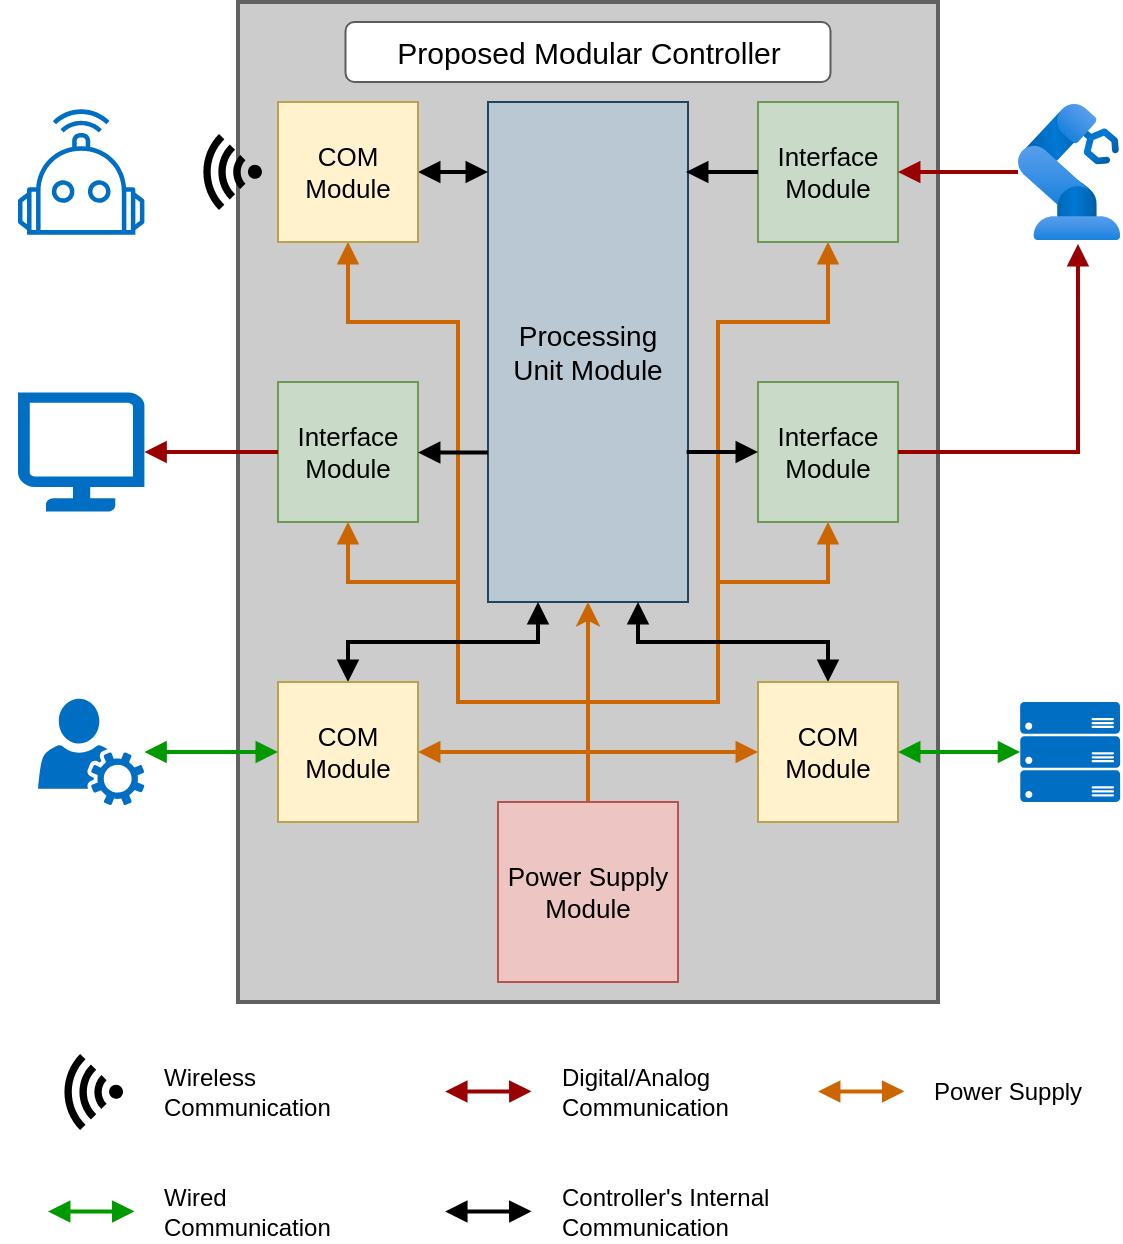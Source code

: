 <mxfile version="24.7.16">
  <diagram name="Page-1" id="knQnlQKxn2LO8gyCmNuh">
    <mxGraphModel dx="1247" dy="642" grid="0" gridSize="10" guides="1" tooltips="1" connect="1" arrows="1" fold="1" page="1" pageScale="1" pageWidth="850" pageHeight="1100" math="0" shadow="0">
      <root>
        <mxCell id="0" />
        <mxCell id="1" parent="0" />
        <mxCell id="wDW_D3Paap-r5LXoeVgV-3" value="" style="rounded=0;whiteSpace=wrap;html=1;fillColor=#CCCCCC;strokeColor=#616161;strokeWidth=2;" vertex="1" parent="1">
          <mxGeometry x="160" y="90" width="350" height="500" as="geometry" />
        </mxCell>
        <mxCell id="wDW_D3Paap-r5LXoeVgV-4" value="Processing Unit Module" style="rounded=0;whiteSpace=wrap;html=1;fillColor=#bac8d3;strokeColor=#23445d;fontSize=14;" vertex="1" parent="1">
          <mxGeometry x="285" y="140" width="100" height="250" as="geometry" />
        </mxCell>
        <mxCell id="wDW_D3Paap-r5LXoeVgV-32" style="edgeStyle=orthogonalEdgeStyle;rounded=0;orthogonalLoop=1;jettySize=auto;html=1;exitX=1;exitY=0.5;exitDx=0;exitDy=0;endArrow=block;endFill=1;startArrow=block;startFill=1;strokeWidth=2;" edge="1" parent="1" source="wDW_D3Paap-r5LXoeVgV-5">
          <mxGeometry relative="1" as="geometry">
            <mxPoint x="285" y="175" as="targetPoint" />
            <Array as="points">
              <mxPoint x="285" y="175" />
            </Array>
          </mxGeometry>
        </mxCell>
        <mxCell id="wDW_D3Paap-r5LXoeVgV-34" style="edgeStyle=orthogonalEdgeStyle;rounded=0;orthogonalLoop=1;jettySize=auto;html=1;exitX=0.5;exitY=1;exitDx=0;exitDy=0;endArrow=none;endFill=0;startArrow=block;startFill=1;strokeColor=#CC6600;strokeWidth=2;" edge="1" parent="1" source="wDW_D3Paap-r5LXoeVgV-5">
          <mxGeometry relative="1" as="geometry">
            <mxPoint x="270" y="380" as="targetPoint" />
            <Array as="points">
              <mxPoint x="215" y="250" />
              <mxPoint x="270" y="250" />
            </Array>
          </mxGeometry>
        </mxCell>
        <mxCell id="wDW_D3Paap-r5LXoeVgV-5" value="COM Module" style="rounded=0;whiteSpace=wrap;html=1;fillColor=#fff2cc;strokeColor=#BDA04C;fontSize=13;" vertex="1" parent="1">
          <mxGeometry x="180" y="140" width="70" height="70" as="geometry" />
        </mxCell>
        <mxCell id="wDW_D3Paap-r5LXoeVgV-15" value="Interface Module" style="rounded=0;whiteSpace=wrap;html=1;fillColor=#C9DBC8;strokeColor=#6F9957;fontSize=13;" vertex="1" parent="1">
          <mxGeometry x="180" y="280" width="70" height="70" as="geometry" />
        </mxCell>
        <mxCell id="wDW_D3Paap-r5LXoeVgV-35" style="edgeStyle=orthogonalEdgeStyle;rounded=0;orthogonalLoop=1;jettySize=auto;html=1;exitX=0.5;exitY=1;exitDx=0;exitDy=0;endArrow=none;endFill=0;startArrow=block;startFill=1;strokeColor=#CC6600;strokeWidth=2;" edge="1" parent="1" source="wDW_D3Paap-r5LXoeVgV-18">
          <mxGeometry relative="1" as="geometry">
            <mxPoint x="400" y="380" as="targetPoint" />
            <Array as="points">
              <mxPoint x="455" y="250" />
              <mxPoint x="400" y="250" />
            </Array>
          </mxGeometry>
        </mxCell>
        <mxCell id="wDW_D3Paap-r5LXoeVgV-18" value="Interface Module" style="rounded=0;whiteSpace=wrap;html=1;fillColor=#C9DBC8;strokeColor=#6F9957;fontSize=13;" vertex="1" parent="1">
          <mxGeometry x="420" y="140" width="70" height="70" as="geometry" />
        </mxCell>
        <mxCell id="wDW_D3Paap-r5LXoeVgV-33" style="edgeStyle=orthogonalEdgeStyle;rounded=0;orthogonalLoop=1;jettySize=auto;html=1;exitX=0.5;exitY=1;exitDx=0;exitDy=0;entryX=0.5;entryY=1;entryDx=0;entryDy=0;startArrow=block;startFill=1;endArrow=block;endFill=1;strokeColor=#CC6600;strokeWidth=2;" edge="1" parent="1" source="wDW_D3Paap-r5LXoeVgV-19" target="wDW_D3Paap-r5LXoeVgV-15">
          <mxGeometry relative="1" as="geometry">
            <Array as="points">
              <mxPoint x="455" y="380" />
              <mxPoint x="400" y="380" />
              <mxPoint x="400" y="440" />
              <mxPoint x="270" y="440" />
              <mxPoint x="270" y="380" />
              <mxPoint x="215" y="380" />
            </Array>
          </mxGeometry>
        </mxCell>
        <mxCell id="wDW_D3Paap-r5LXoeVgV-19" value="Interface Module" style="rounded=0;whiteSpace=wrap;html=1;fillColor=#C9DBC8;strokeColor=#6F9957;fontSize=13;" vertex="1" parent="1">
          <mxGeometry x="420" y="280" width="70" height="70" as="geometry" />
        </mxCell>
        <mxCell id="wDW_D3Paap-r5LXoeVgV-27" style="edgeStyle=orthogonalEdgeStyle;rounded=0;orthogonalLoop=1;jettySize=auto;html=1;exitX=0.5;exitY=0;exitDx=0;exitDy=0;entryX=0.75;entryY=1;entryDx=0;entryDy=0;endArrow=block;endFill=1;startArrow=block;startFill=1;strokeWidth=2;" edge="1" parent="1" source="wDW_D3Paap-r5LXoeVgV-21" target="wDW_D3Paap-r5LXoeVgV-4">
          <mxGeometry relative="1" as="geometry">
            <Array as="points">
              <mxPoint x="455" y="410" />
              <mxPoint x="360" y="410" />
            </Array>
          </mxGeometry>
        </mxCell>
        <mxCell id="wDW_D3Paap-r5LXoeVgV-21" value="COM Module" style="rounded=0;whiteSpace=wrap;html=1;fillColor=#fff2cc;strokeColor=#BDA04C;fontSize=13;" vertex="1" parent="1">
          <mxGeometry x="420" y="430" width="70" height="70" as="geometry" />
        </mxCell>
        <mxCell id="wDW_D3Paap-r5LXoeVgV-26" style="edgeStyle=orthogonalEdgeStyle;rounded=0;orthogonalLoop=1;jettySize=auto;html=1;exitX=1;exitY=0.5;exitDx=0;exitDy=0;entryX=0;entryY=0.5;entryDx=0;entryDy=0;endArrow=block;endFill=1;startArrow=block;startFill=1;strokeColor=#CC6600;strokeWidth=2;" edge="1" parent="1" source="wDW_D3Paap-r5LXoeVgV-22" target="wDW_D3Paap-r5LXoeVgV-21">
          <mxGeometry relative="1" as="geometry" />
        </mxCell>
        <mxCell id="wDW_D3Paap-r5LXoeVgV-28" style="edgeStyle=orthogonalEdgeStyle;rounded=0;orthogonalLoop=1;jettySize=auto;html=1;exitX=0.5;exitY=0;exitDx=0;exitDy=0;entryX=0.25;entryY=1;entryDx=0;entryDy=0;endArrow=block;endFill=1;startArrow=block;startFill=1;strokeWidth=2;" edge="1" parent="1" source="wDW_D3Paap-r5LXoeVgV-22" target="wDW_D3Paap-r5LXoeVgV-4">
          <mxGeometry relative="1" as="geometry">
            <Array as="points">
              <mxPoint x="215" y="410" />
              <mxPoint x="310" y="410" />
            </Array>
          </mxGeometry>
        </mxCell>
        <mxCell id="wDW_D3Paap-r5LXoeVgV-22" value="COM Module" style="rounded=0;whiteSpace=wrap;html=1;fillColor=#fff2cc;strokeColor=#BDA04C;fontSize=13;" vertex="1" parent="1">
          <mxGeometry x="180" y="430" width="70" height="70" as="geometry" />
        </mxCell>
        <mxCell id="wDW_D3Paap-r5LXoeVgV-25" style="edgeStyle=orthogonalEdgeStyle;rounded=0;orthogonalLoop=1;jettySize=auto;html=1;exitX=0.5;exitY=0;exitDx=0;exitDy=0;entryX=0.5;entryY=1;entryDx=0;entryDy=0;strokeColor=#CC6600;strokeWidth=2;" edge="1" parent="1" source="wDW_D3Paap-r5LXoeVgV-23" target="wDW_D3Paap-r5LXoeVgV-4">
          <mxGeometry relative="1" as="geometry" />
        </mxCell>
        <mxCell id="wDW_D3Paap-r5LXoeVgV-23" value="Power Supply Module" style="rounded=0;whiteSpace=wrap;html=1;fillColor=#EDC5C3;strokeColor=#b85450;fontSize=13;" vertex="1" parent="1">
          <mxGeometry x="290" y="490" width="90" height="90" as="geometry" />
        </mxCell>
        <mxCell id="wDW_D3Paap-r5LXoeVgV-24" value="&lt;font style=&quot;font-size: 15px;&quot;&gt;Proposed Modular Controller&lt;/font&gt;" style="text;html=1;align=center;verticalAlign=middle;whiteSpace=wrap;rounded=1;fillColor=default;strokeColor=#5C5C5C;strokeWidth=1;fontSize=15;" vertex="1" parent="1">
          <mxGeometry x="213.75" y="100" width="242.5" height="30" as="geometry" />
        </mxCell>
        <mxCell id="wDW_D3Paap-r5LXoeVgV-31" style="edgeStyle=orthogonalEdgeStyle;rounded=0;orthogonalLoop=1;jettySize=auto;html=1;exitX=0;exitY=0.5;exitDx=0;exitDy=0;endArrow=block;endFill=1;strokeWidth=2;" edge="1" parent="1" source="wDW_D3Paap-r5LXoeVgV-18">
          <mxGeometry relative="1" as="geometry">
            <mxPoint x="384" y="175" as="targetPoint" />
            <Array as="points">
              <mxPoint x="384" y="175" />
            </Array>
          </mxGeometry>
        </mxCell>
        <mxCell id="wDW_D3Paap-r5LXoeVgV-29" style="edgeStyle=orthogonalEdgeStyle;rounded=0;orthogonalLoop=1;jettySize=auto;html=1;exitX=0;exitY=0.701;exitDx=0;exitDy=0;entryX=1;entryY=0.5;entryDx=0;entryDy=0;exitPerimeter=0;endArrow=block;endFill=1;strokeWidth=2;" edge="1" parent="1" source="wDW_D3Paap-r5LXoeVgV-4" target="wDW_D3Paap-r5LXoeVgV-15">
          <mxGeometry relative="1" as="geometry">
            <Array as="points" />
          </mxGeometry>
        </mxCell>
        <mxCell id="wDW_D3Paap-r5LXoeVgV-30" style="edgeStyle=orthogonalEdgeStyle;rounded=0;orthogonalLoop=1;jettySize=auto;html=1;exitX=0.993;exitY=0.7;exitDx=0;exitDy=0;entryX=0;entryY=0.5;entryDx=0;entryDy=0;exitPerimeter=0;endArrow=block;endFill=1;strokeWidth=2;" edge="1" parent="1" source="wDW_D3Paap-r5LXoeVgV-4" target="wDW_D3Paap-r5LXoeVgV-19">
          <mxGeometry relative="1" as="geometry">
            <Array as="points" />
          </mxGeometry>
        </mxCell>
        <mxCell id="wDW_D3Paap-r5LXoeVgV-39" style="edgeStyle=orthogonalEdgeStyle;rounded=0;orthogonalLoop=1;jettySize=auto;html=1;entryX=1;entryY=0.5;entryDx=0;entryDy=0;strokeWidth=2;endArrow=block;endFill=1;strokeColor=#990000;" edge="1" parent="1" source="wDW_D3Paap-r5LXoeVgV-36" target="wDW_D3Paap-r5LXoeVgV-18">
          <mxGeometry relative="1" as="geometry" />
        </mxCell>
        <mxCell id="wDW_D3Paap-r5LXoeVgV-36" value="" style="image;aspect=fixed;html=1;points=[];align=center;fontSize=12;image=img/lib/azure2/other/Defender_Industrial_Robot.svg;" vertex="1" parent="1">
          <mxGeometry x="550" y="141" width="51.08" height="68" as="geometry" />
        </mxCell>
        <mxCell id="wDW_D3Paap-r5LXoeVgV-42" style="edgeStyle=orthogonalEdgeStyle;rounded=0;orthogonalLoop=1;jettySize=auto;html=1;entryX=0;entryY=0.5;entryDx=0;entryDy=0;endArrow=none;endFill=0;startArrow=block;startFill=1;strokeWidth=2;strokeColor=#990000;" edge="1" parent="1" source="wDW_D3Paap-r5LXoeVgV-37" target="wDW_D3Paap-r5LXoeVgV-15">
          <mxGeometry relative="1" as="geometry" />
        </mxCell>
        <mxCell id="wDW_D3Paap-r5LXoeVgV-37" value="" style="pointerEvents=1;shadow=0;dashed=0;html=1;strokeColor=none;fillColor=#006ec2;labelPosition=center;verticalLabelPosition=bottom;verticalAlign=top;align=center;outlineConnect=0;shape=mxgraph.veeam.monitor;" vertex="1" parent="1">
          <mxGeometry x="50" y="285.2" width="63.2" height="59.6" as="geometry" />
        </mxCell>
        <mxCell id="wDW_D3Paap-r5LXoeVgV-38" style="edgeStyle=orthogonalEdgeStyle;rounded=0;orthogonalLoop=1;jettySize=auto;html=1;exitX=1;exitY=0.5;exitDx=0;exitDy=0;entryX=0.587;entryY=1.029;entryDx=0;entryDy=0;entryPerimeter=0;strokeWidth=2;endArrow=block;endFill=1;strokeColor=#990000;" edge="1" parent="1" source="wDW_D3Paap-r5LXoeVgV-19" target="wDW_D3Paap-r5LXoeVgV-36">
          <mxGeometry relative="1" as="geometry" />
        </mxCell>
        <mxCell id="wDW_D3Paap-r5LXoeVgV-40" value="" style="verticalLabelPosition=bottom;html=1;verticalAlign=top;align=center;strokeColor=none;fillColor=#006ec2;shape=mxgraph.azure.server_rack;" vertex="1" parent="1">
          <mxGeometry x="551.08" y="440" width="50" height="50" as="geometry" />
        </mxCell>
        <mxCell id="wDW_D3Paap-r5LXoeVgV-41" style="edgeStyle=orthogonalEdgeStyle;rounded=0;orthogonalLoop=1;jettySize=auto;html=1;exitX=1;exitY=0.5;exitDx=0;exitDy=0;entryX=0;entryY=0.5;entryDx=0;entryDy=0;entryPerimeter=0;endArrow=block;endFill=1;startArrow=block;startFill=1;strokeWidth=2;strokeColor=#009900;" edge="1" parent="1" source="wDW_D3Paap-r5LXoeVgV-21" target="wDW_D3Paap-r5LXoeVgV-40">
          <mxGeometry relative="1" as="geometry" />
        </mxCell>
        <mxCell id="wDW_D3Paap-r5LXoeVgV-44" value="" style="edgeStyle=orthogonalEdgeStyle;rounded=0;orthogonalLoop=1;jettySize=auto;html=1;startArrow=block;startFill=1;strokeWidth=2;endArrow=block;endFill=1;strokeColor=#009900;" edge="1" parent="1" source="wDW_D3Paap-r5LXoeVgV-43" target="wDW_D3Paap-r5LXoeVgV-22">
          <mxGeometry relative="1" as="geometry" />
        </mxCell>
        <mxCell id="wDW_D3Paap-r5LXoeVgV-43" value="" style="sketch=0;pointerEvents=1;shadow=0;dashed=0;html=1;strokeColor=none;fillColor=#006ec2;labelPosition=center;verticalLabelPosition=bottom;verticalAlign=top;outlineConnect=0;align=center;shape=mxgraph.office.services.user_services;" vertex="1" parent="1">
          <mxGeometry x="60" y="438.4" width="53.2" height="53.2" as="geometry" />
        </mxCell>
        <mxCell id="wDW_D3Paap-r5LXoeVgV-50" value="" style="sketch=0;points=[[0,0,0],[0.25,0,0],[0.5,0,0],[0.75,0,0],[1,0,0],[0,1,0],[0.25,1,0],[0.5,1,0],[0.75,1,0],[1,1,0],[0,0.25,0],[0,0.5,0],[0,0.75,0],[1,0.25,0],[1,0.5,0],[1,0.75,0]];outlineConnect=0;fontColor=#232F3E;fillColor=none;strokeColor=#006ec2;verticalLabelPosition=bottom;verticalAlign=top;align=center;html=1;fontSize=12;fontStyle=0;aspect=fixed;shape=mxgraph.aws4.resourceIcon;resIcon=mxgraph.aws4.robotics;strokeWidth=1;" vertex="1" parent="1">
          <mxGeometry x="42.1" y="135.5" width="79" height="79" as="geometry" />
        </mxCell>
        <mxCell id="wDW_D3Paap-r5LXoeVgV-51" value="" style="sketch=0;aspect=fixed;pointerEvents=1;shadow=0;dashed=0;html=1;strokeColor=none;labelPosition=center;verticalLabelPosition=bottom;verticalAlign=top;align=center;fillColor=#000000;shape=mxgraph.mscae.enterprise.wireless_connection;rotation=-180;strokeWidth=1;" vertex="1" parent="1">
          <mxGeometry x="140.08" y="156" width="31.92" height="38" as="geometry" />
        </mxCell>
        <mxCell id="wDW_D3Paap-r5LXoeVgV-54" value="Wireless Communication" style="text;html=1;align=left;verticalAlign=middle;whiteSpace=wrap;rounded=0;" vertex="1" parent="1">
          <mxGeometry x="121.1" y="620" width="86.8" height="30" as="geometry" />
        </mxCell>
        <mxCell id="wDW_D3Paap-r5LXoeVgV-59" value="" style="sketch=0;aspect=fixed;pointerEvents=1;shadow=0;dashed=0;html=1;strokeColor=none;labelPosition=center;verticalLabelPosition=bottom;verticalAlign=top;align=center;fillColor=#000000;shape=mxgraph.mscae.enterprise.wireless_connection;rotation=-180;strokeWidth=1;" vertex="1" parent="1">
          <mxGeometry x="70.64" y="616" width="31.92" height="38" as="geometry" />
        </mxCell>
        <mxCell id="wDW_D3Paap-r5LXoeVgV-60" value="Wired Communication" style="text;html=1;align=left;verticalAlign=middle;whiteSpace=wrap;rounded=0;" vertex="1" parent="1">
          <mxGeometry x="121.1" y="680" width="86.8" height="30" as="geometry" />
        </mxCell>
        <mxCell id="wDW_D3Paap-r5LXoeVgV-61" value="" style="edgeStyle=orthogonalEdgeStyle;rounded=0;orthogonalLoop=1;jettySize=auto;html=1;startArrow=block;startFill=1;strokeWidth=2;endArrow=block;endFill=1;strokeColor=#009900;" edge="1" parent="1">
          <mxGeometry relative="1" as="geometry">
            <mxPoint x="65" y="694.75" as="sourcePoint" />
            <mxPoint x="108.2" y="694.66" as="targetPoint" />
            <Array as="points">
              <mxPoint x="87" y="695" />
            </Array>
          </mxGeometry>
        </mxCell>
        <mxCell id="wDW_D3Paap-r5LXoeVgV-62" value="Digital/Analog Communication" style="text;html=1;align=left;verticalAlign=middle;whiteSpace=wrap;rounded=0;" vertex="1" parent="1">
          <mxGeometry x="319.65" y="620" width="86.8" height="30" as="geometry" />
        </mxCell>
        <mxCell id="wDW_D3Paap-r5LXoeVgV-63" value="" style="edgeStyle=orthogonalEdgeStyle;rounded=0;orthogonalLoop=1;jettySize=auto;html=1;startArrow=block;startFill=1;strokeWidth=2;endArrow=block;endFill=1;strokeColor=#990000;" edge="1" parent="1">
          <mxGeometry relative="1" as="geometry">
            <mxPoint x="263.55" y="634.75" as="sourcePoint" />
            <mxPoint x="306.75" y="634.66" as="targetPoint" />
            <Array as="points">
              <mxPoint x="290" y="635" />
            </Array>
          </mxGeometry>
        </mxCell>
        <mxCell id="wDW_D3Paap-r5LXoeVgV-64" value="Controller&#39;s Internal Communication" style="text;html=1;align=left;verticalAlign=middle;whiteSpace=wrap;rounded=0;" vertex="1" parent="1">
          <mxGeometry x="319.65" y="680" width="110.35" height="30" as="geometry" />
        </mxCell>
        <mxCell id="wDW_D3Paap-r5LXoeVgV-65" value="" style="edgeStyle=orthogonalEdgeStyle;rounded=0;orthogonalLoop=1;jettySize=auto;html=1;startArrow=block;startFill=1;strokeWidth=2;endArrow=block;endFill=1;strokeColor=#000000;" edge="1" parent="1">
          <mxGeometry relative="1" as="geometry">
            <mxPoint x="263.55" y="694.75" as="sourcePoint" />
            <mxPoint x="306.75" y="694.66" as="targetPoint" />
            <Array as="points">
              <mxPoint x="290" y="695" />
            </Array>
          </mxGeometry>
        </mxCell>
        <mxCell id="wDW_D3Paap-r5LXoeVgV-66" value="Power Supply" style="text;html=1;align=left;verticalAlign=middle;whiteSpace=wrap;rounded=0;" vertex="1" parent="1">
          <mxGeometry x="506.1" y="620" width="86.8" height="30" as="geometry" />
        </mxCell>
        <mxCell id="wDW_D3Paap-r5LXoeVgV-67" value="" style="edgeStyle=orthogonalEdgeStyle;rounded=0;orthogonalLoop=1;jettySize=auto;html=1;startArrow=block;startFill=1;strokeWidth=2;endArrow=block;endFill=1;strokeColor=#CC6600;" edge="1" parent="1">
          <mxGeometry relative="1" as="geometry">
            <mxPoint x="450" y="634.75" as="sourcePoint" />
            <mxPoint x="493.2" y="634.66" as="targetPoint" />
            <Array as="points">
              <mxPoint x="472" y="635" />
            </Array>
          </mxGeometry>
        </mxCell>
      </root>
    </mxGraphModel>
  </diagram>
</mxfile>
